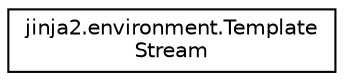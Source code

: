 digraph "Graphical Class Hierarchy"
{
 // LATEX_PDF_SIZE
  edge [fontname="Helvetica",fontsize="10",labelfontname="Helvetica",labelfontsize="10"];
  node [fontname="Helvetica",fontsize="10",shape=record];
  rankdir="LR";
  Node0 [label="jinja2.environment.Template\lStream",height=0.2,width=0.4,color="black", fillcolor="white", style="filled",URL="$classjinja2_1_1environment_1_1TemplateStream.html",tooltip=" "];
}
